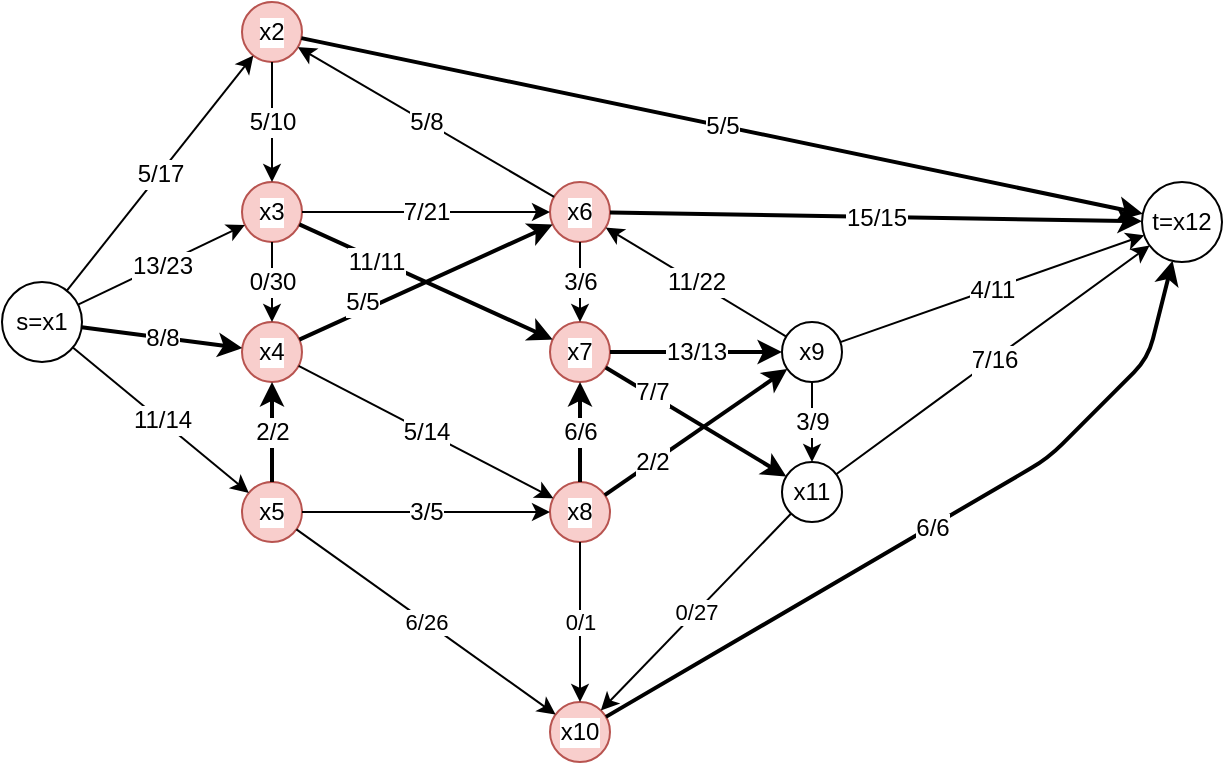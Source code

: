 <mxfile version="13.9.9" type="device"><diagram id="rLqQDBfj-kXCqu5qeH-N" name="Страница 1"><mxGraphModel dx="775" dy="556" grid="1" gridSize="10" guides="1" tooltips="1" connect="1" arrows="1" fold="1" page="1" pageScale="1" pageWidth="827" pageHeight="1169" math="0" shadow="0"><root><mxCell id="0"/><mxCell id="1" parent="0"/><mxCell id="h16cfQ7W_Old1PrBc1P_-1" value="s=x1" style="ellipse;whiteSpace=wrap;html=1;aspect=fixed;fontSize=12;labelBackgroundColor=#ffffff;" parent="1" vertex="1"><mxGeometry x="110" y="270" width="40" height="40" as="geometry"/></mxCell><mxCell id="h16cfQ7W_Old1PrBc1P_-2" value="x2" style="ellipse;whiteSpace=wrap;html=1;aspect=fixed;fontSize=12;labelBackgroundColor=#ffffff;fillColor=#f8cecc;strokeColor=#b85450;" parent="1" vertex="1"><mxGeometry x="230" y="130" width="30" height="30" as="geometry"/></mxCell><mxCell id="h16cfQ7W_Old1PrBc1P_-3" value="x3" style="ellipse;whiteSpace=wrap;html=1;aspect=fixed;fontSize=12;labelBackgroundColor=#ffffff;fillColor=#f8cecc;strokeColor=#b85450;" parent="1" vertex="1"><mxGeometry x="230" y="220" width="30" height="30" as="geometry"/></mxCell><mxCell id="h16cfQ7W_Old1PrBc1P_-4" value="x4" style="ellipse;whiteSpace=wrap;html=1;aspect=fixed;fontSize=12;labelBackgroundColor=#ffffff;fillColor=#f8cecc;strokeColor=#b85450;" parent="1" vertex="1"><mxGeometry x="230" y="290" width="30" height="30" as="geometry"/></mxCell><mxCell id="h16cfQ7W_Old1PrBc1P_-5" value="x5" style="ellipse;whiteSpace=wrap;html=1;aspect=fixed;labelBackgroundColor=#ffffff;fillColor=#f8cecc;strokeColor=#b85450;" parent="1" vertex="1"><mxGeometry x="230" y="370" width="30" height="30" as="geometry"/></mxCell><mxCell id="h16cfQ7W_Old1PrBc1P_-6" value="" style="endArrow=classic;html=1;fontSize=12;labelBackgroundColor=#ffffff;" parent="1" source="h16cfQ7W_Old1PrBc1P_-1" target="h16cfQ7W_Old1PrBc1P_-2" edge="1"><mxGeometry relative="1" as="geometry"><mxPoint x="170" y="280" as="sourcePoint"/><mxPoint x="210" y="310" as="targetPoint"/></mxGeometry></mxCell><mxCell id="h16cfQ7W_Old1PrBc1P_-7" value="5/17" style="edgeLabel;resizable=0;html=1;align=center;verticalAlign=middle;fontSize=12;labelBackgroundColor=#ffffff;" parent="h16cfQ7W_Old1PrBc1P_-6" connectable="0" vertex="1"><mxGeometry relative="1" as="geometry"/></mxCell><mxCell id="h16cfQ7W_Old1PrBc1P_-8" value="" style="endArrow=classic;html=1;fillColor=#f8cecc;fontSize=12;labelBackgroundColor=#ffffff;" parent="1" source="h16cfQ7W_Old1PrBc1P_-1" target="h16cfQ7W_Old1PrBc1P_-3" edge="1"><mxGeometry relative="1" as="geometry"><mxPoint x="100" y="310" as="sourcePoint"/><mxPoint x="200" y="310" as="targetPoint"/></mxGeometry></mxCell><mxCell id="h16cfQ7W_Old1PrBc1P_-9" value="13/23" style="edgeLabel;resizable=0;html=1;align=center;verticalAlign=middle;fontSize=12;labelBackgroundColor=#ffffff;" parent="h16cfQ7W_Old1PrBc1P_-8" connectable="0" vertex="1"><mxGeometry relative="1" as="geometry"/></mxCell><mxCell id="h16cfQ7W_Old1PrBc1P_-10" value="" style="endArrow=classic;html=1;fontSize=12;strokeWidth=2;labelBackgroundColor=#ffffff;" parent="1" source="h16cfQ7W_Old1PrBc1P_-1" target="h16cfQ7W_Old1PrBc1P_-4" edge="1"><mxGeometry relative="1" as="geometry"><mxPoint x="90" y="310" as="sourcePoint"/><mxPoint x="190" y="310" as="targetPoint"/></mxGeometry></mxCell><mxCell id="h16cfQ7W_Old1PrBc1P_-11" value="8/8" style="edgeLabel;resizable=0;html=1;align=center;verticalAlign=middle;fontSize=12;labelBackgroundColor=#ffffff;" parent="h16cfQ7W_Old1PrBc1P_-10" connectable="0" vertex="1"><mxGeometry relative="1" as="geometry"/></mxCell><mxCell id="h16cfQ7W_Old1PrBc1P_-12" value="" style="endArrow=classic;html=1;fontSize=12;labelBackgroundColor=#ffffff;" parent="1" source="h16cfQ7W_Old1PrBc1P_-1" target="h16cfQ7W_Old1PrBc1P_-5" edge="1"><mxGeometry relative="1" as="geometry"><mxPoint x="90" y="310" as="sourcePoint"/><mxPoint x="190" y="310" as="targetPoint"/></mxGeometry></mxCell><mxCell id="h16cfQ7W_Old1PrBc1P_-13" value="11/14" style="edgeLabel;resizable=0;html=1;align=center;verticalAlign=middle;fontSize=12;labelBackgroundColor=#ffffff;" parent="h16cfQ7W_Old1PrBc1P_-12" connectable="0" vertex="1"><mxGeometry relative="1" as="geometry"/></mxCell><mxCell id="h16cfQ7W_Old1PrBc1P_-14" value="" style="endArrow=classic;html=1;fontSize=12;labelBackgroundColor=#ffffff;" parent="1" source="h16cfQ7W_Old1PrBc1P_-2" target="h16cfQ7W_Old1PrBc1P_-3" edge="1"><mxGeometry relative="1" as="geometry"><mxPoint x="250" y="310" as="sourcePoint"/><mxPoint x="350" y="310" as="targetPoint"/></mxGeometry></mxCell><mxCell id="h16cfQ7W_Old1PrBc1P_-15" value="5/10" style="edgeLabel;resizable=0;html=1;align=center;verticalAlign=middle;fontSize=12;labelBackgroundColor=#ffffff;" parent="h16cfQ7W_Old1PrBc1P_-14" connectable="0" vertex="1"><mxGeometry relative="1" as="geometry"/></mxCell><mxCell id="h16cfQ7W_Old1PrBc1P_-17" value="t=x12" style="ellipse;whiteSpace=wrap;html=1;aspect=fixed;fontSize=12;" parent="1" vertex="1"><mxGeometry x="680" y="220" width="40" height="40" as="geometry"/></mxCell><mxCell id="h16cfQ7W_Old1PrBc1P_-18" value="" style="endArrow=classic;html=1;fontSize=12;strokeWidth=2;labelBackgroundColor=#ffffff;" parent="1" source="h16cfQ7W_Old1PrBc1P_-2" target="h16cfQ7W_Old1PrBc1P_-17" edge="1"><mxGeometry relative="1" as="geometry"><mxPoint x="260" y="310" as="sourcePoint"/><mxPoint x="360" y="310" as="targetPoint"/></mxGeometry></mxCell><mxCell id="h16cfQ7W_Old1PrBc1P_-19" value="&lt;font&gt;5/5&lt;/font&gt;" style="edgeLabel;resizable=0;html=1;align=center;verticalAlign=middle;fontSize=12;labelBackgroundColor=#ffffff;" parent="h16cfQ7W_Old1PrBc1P_-18" connectable="0" vertex="1"><mxGeometry relative="1" as="geometry"/></mxCell><mxCell id="h16cfQ7W_Old1PrBc1P_-20" value="" style="endArrow=classic;html=1;fontSize=12;labelBackgroundColor=#ffffff;" parent="1" source="h16cfQ7W_Old1PrBc1P_-3" target="h16cfQ7W_Old1PrBc1P_-4" edge="1"><mxGeometry relative="1" as="geometry"><mxPoint x="260" y="270" as="sourcePoint"/><mxPoint x="360" y="270" as="targetPoint"/></mxGeometry></mxCell><mxCell id="h16cfQ7W_Old1PrBc1P_-21" value="0/30" style="edgeLabel;resizable=0;html=1;align=center;verticalAlign=middle;fontSize=12;labelBackgroundColor=#ffffff;" parent="h16cfQ7W_Old1PrBc1P_-20" connectable="0" vertex="1"><mxGeometry relative="1" as="geometry"/></mxCell><mxCell id="h16cfQ7W_Old1PrBc1P_-22" value="x6" style="ellipse;whiteSpace=wrap;html=1;aspect=fixed;fontSize=12;labelBackgroundColor=#ffffff;fillColor=#f8cecc;strokeColor=#b85450;" parent="1" vertex="1"><mxGeometry x="384" y="220" width="30" height="30" as="geometry"/></mxCell><mxCell id="h16cfQ7W_Old1PrBc1P_-23" value="" style="endArrow=classic;html=1;fillColor=#dae8fc;fontSize=12;labelBackgroundColor=#ffffff;" parent="1" source="h16cfQ7W_Old1PrBc1P_-3" target="h16cfQ7W_Old1PrBc1P_-22" edge="1"><mxGeometry relative="1" as="geometry"><mxPoint x="260" y="270" as="sourcePoint"/><mxPoint x="360" y="270" as="targetPoint"/></mxGeometry></mxCell><mxCell id="h16cfQ7W_Old1PrBc1P_-24" value="7/21" style="edgeLabel;resizable=0;html=1;align=center;verticalAlign=middle;fontSize=12;labelBackgroundColor=#ffffff;" parent="h16cfQ7W_Old1PrBc1P_-23" connectable="0" vertex="1"><mxGeometry relative="1" as="geometry"/></mxCell><mxCell id="h16cfQ7W_Old1PrBc1P_-25" value="x7" style="ellipse;whiteSpace=wrap;html=1;aspect=fixed;fontSize=12;labelBackgroundColor=#ffffff;fillColor=#f8cecc;strokeColor=#b85450;" parent="1" vertex="1"><mxGeometry x="384" y="290" width="30" height="30" as="geometry"/></mxCell><mxCell id="h16cfQ7W_Old1PrBc1P_-26" value="" style="endArrow=classic;html=1;strokeWidth=2;fontSize=12;labelBackgroundColor=#ffffff;" parent="1" source="h16cfQ7W_Old1PrBc1P_-3" target="h16cfQ7W_Old1PrBc1P_-25" edge="1"><mxGeometry relative="1" as="geometry"><mxPoint x="260" y="270" as="sourcePoint"/><mxPoint x="360" y="270" as="targetPoint"/></mxGeometry></mxCell><mxCell id="h16cfQ7W_Old1PrBc1P_-27" value="11/11" style="edgeLabel;resizable=0;html=1;align=center;verticalAlign=middle;fontSize=12;labelBackgroundColor=#ffffff;" parent="h16cfQ7W_Old1PrBc1P_-26" connectable="0" vertex="1"><mxGeometry relative="1" as="geometry"><mxPoint x="-25.07" y="-10.02" as="offset"/></mxGeometry></mxCell><mxCell id="h16cfQ7W_Old1PrBc1P_-28" value="" style="endArrow=classic;html=1;fontSize=12;strokeWidth=2;labelBackgroundColor=#ffffff;" parent="1" source="h16cfQ7W_Old1PrBc1P_-4" target="h16cfQ7W_Old1PrBc1P_-22" edge="1"><mxGeometry relative="1" as="geometry"><mxPoint x="260" y="270" as="sourcePoint"/><mxPoint x="330" y="340" as="targetPoint"/></mxGeometry></mxCell><mxCell id="h16cfQ7W_Old1PrBc1P_-29" value="&lt;font&gt;5/5&lt;/font&gt;" style="edgeLabel;resizable=0;html=1;align=center;verticalAlign=middle;fontSize=12;labelBackgroundColor=#ffffff;" parent="h16cfQ7W_Old1PrBc1P_-28" connectable="0" vertex="1"><mxGeometry relative="1" as="geometry"><mxPoint x="-31.95" y="9.96" as="offset"/></mxGeometry></mxCell><mxCell id="h16cfQ7W_Old1PrBc1P_-32" value="x8" style="ellipse;whiteSpace=wrap;html=1;aspect=fixed;labelBackgroundColor=#ffffff;fillColor=#f8cecc;strokeColor=#b85450;" parent="1" vertex="1"><mxGeometry x="384" y="370" width="30" height="30" as="geometry"/></mxCell><mxCell id="h16cfQ7W_Old1PrBc1P_-37" value="" style="endArrow=classic;html=1;fontSize=12;labelBackgroundColor=#ffffff;" parent="1" source="h16cfQ7W_Old1PrBc1P_-4" target="h16cfQ7W_Old1PrBc1P_-32" edge="1"><mxGeometry relative="1" as="geometry"><mxPoint x="260" y="270" as="sourcePoint"/><mxPoint x="360" y="270" as="targetPoint"/></mxGeometry></mxCell><mxCell id="h16cfQ7W_Old1PrBc1P_-38" value="&lt;font&gt;5/14&lt;/font&gt;" style="edgeLabel;resizable=0;html=1;align=center;verticalAlign=middle;fontSize=12;labelBackgroundColor=#ffffff;" parent="h16cfQ7W_Old1PrBc1P_-37" connectable="0" vertex="1"><mxGeometry relative="1" as="geometry"/></mxCell><mxCell id="h16cfQ7W_Old1PrBc1P_-39" value="" style="endArrow=classic;html=1;fontSize=12;strokeWidth=2;labelBackgroundColor=#ffffff;" parent="1" source="h16cfQ7W_Old1PrBc1P_-5" target="h16cfQ7W_Old1PrBc1P_-4" edge="1"><mxGeometry relative="1" as="geometry"><mxPoint x="260" y="270" as="sourcePoint"/><mxPoint x="360" y="270" as="targetPoint"/></mxGeometry></mxCell><mxCell id="h16cfQ7W_Old1PrBc1P_-40" value="2/2" style="edgeLabel;resizable=0;html=1;align=center;verticalAlign=middle;fontSize=12;labelBackgroundColor=#ffffff;" parent="h16cfQ7W_Old1PrBc1P_-39" connectable="0" vertex="1"><mxGeometry relative="1" as="geometry"/></mxCell><mxCell id="h16cfQ7W_Old1PrBc1P_-41" value="" style="endArrow=classic;html=1;fontSize=12;labelBackgroundColor=#ffffff;" parent="1" source="h16cfQ7W_Old1PrBc1P_-5" target="h16cfQ7W_Old1PrBc1P_-32" edge="1"><mxGeometry relative="1" as="geometry"><mxPoint x="260" y="270" as="sourcePoint"/><mxPoint x="360" y="270" as="targetPoint"/></mxGeometry></mxCell><mxCell id="h16cfQ7W_Old1PrBc1P_-42" value="3/5" style="edgeLabel;resizable=0;html=1;align=center;verticalAlign=middle;fontSize=12;labelBackgroundColor=#ffffff;" parent="h16cfQ7W_Old1PrBc1P_-41" connectable="0" vertex="1"><mxGeometry relative="1" as="geometry"/></mxCell><mxCell id="h16cfQ7W_Old1PrBc1P_-43" value="x10" style="ellipse;whiteSpace=wrap;html=1;aspect=fixed;labelBackgroundColor=#ffffff;fillColor=#f8cecc;strokeColor=#b85450;" parent="1" vertex="1"><mxGeometry x="384" y="480" width="30" height="30" as="geometry"/></mxCell><mxCell id="h16cfQ7W_Old1PrBc1P_-44" value="" style="endArrow=classic;html=1;labelBackgroundColor=#ffffff;" parent="1" source="h16cfQ7W_Old1PrBc1P_-5" target="h16cfQ7W_Old1PrBc1P_-43" edge="1"><mxGeometry relative="1" as="geometry"><mxPoint x="250" y="310" as="sourcePoint"/><mxPoint x="350" y="310" as="targetPoint"/></mxGeometry></mxCell><mxCell id="h16cfQ7W_Old1PrBc1P_-45" value="6/26" style="edgeLabel;resizable=0;html=1;align=center;verticalAlign=middle;labelBackgroundColor=#ffffff;" parent="h16cfQ7W_Old1PrBc1P_-44" connectable="0" vertex="1"><mxGeometry relative="1" as="geometry"/></mxCell><mxCell id="h16cfQ7W_Old1PrBc1P_-46" value="" style="endArrow=classic;html=1;fontSize=12;labelBackgroundColor=#ffffff;" parent="1" source="h16cfQ7W_Old1PrBc1P_-22" target="h16cfQ7W_Old1PrBc1P_-2" edge="1"><mxGeometry relative="1" as="geometry"><mxPoint x="250" y="310" as="sourcePoint"/><mxPoint x="350" y="310" as="targetPoint"/></mxGeometry></mxCell><mxCell id="h16cfQ7W_Old1PrBc1P_-47" value="&lt;font&gt;5/8&lt;/font&gt;" style="edgeLabel;resizable=0;html=1;align=center;verticalAlign=middle;fontSize=12;labelBackgroundColor=#ffffff;" parent="h16cfQ7W_Old1PrBc1P_-46" connectable="0" vertex="1"><mxGeometry relative="1" as="geometry"/></mxCell><mxCell id="h16cfQ7W_Old1PrBc1P_-48" value="" style="endArrow=classic;html=1;fontSize=12;labelBackgroundColor=#ffffff;" parent="1" source="h16cfQ7W_Old1PrBc1P_-22" target="h16cfQ7W_Old1PrBc1P_-25" edge="1"><mxGeometry relative="1" as="geometry"><mxPoint x="250" y="310" as="sourcePoint"/><mxPoint x="350" y="310" as="targetPoint"/></mxGeometry></mxCell><mxCell id="h16cfQ7W_Old1PrBc1P_-49" value="3/6" style="edgeLabel;resizable=0;html=1;align=center;verticalAlign=middle;fontSize=12;labelBackgroundColor=#ffffff;" parent="h16cfQ7W_Old1PrBc1P_-48" connectable="0" vertex="1"><mxGeometry relative="1" as="geometry"/></mxCell><mxCell id="h16cfQ7W_Old1PrBc1P_-50" value="" style="endArrow=classic;html=1;fontSize=12;labelBackgroundColor=#ffffff;strokeWidth=2;" parent="1" source="h16cfQ7W_Old1PrBc1P_-22" target="h16cfQ7W_Old1PrBc1P_-17" edge="1"><mxGeometry relative="1" as="geometry"><mxPoint x="250" y="310" as="sourcePoint"/><mxPoint x="350" y="310" as="targetPoint"/></mxGeometry></mxCell><mxCell id="h16cfQ7W_Old1PrBc1P_-51" value="15/15" style="edgeLabel;resizable=0;html=1;align=center;verticalAlign=middle;fontSize=12;labelBackgroundColor=#ffffff;" parent="h16cfQ7W_Old1PrBc1P_-50" connectable="0" vertex="1"><mxGeometry relative="1" as="geometry"/></mxCell><mxCell id="h16cfQ7W_Old1PrBc1P_-52" value="x9" style="ellipse;whiteSpace=wrap;html=1;aspect=fixed;fontSize=12;labelBackgroundColor=#ffffff;" parent="1" vertex="1"><mxGeometry x="500" y="290" width="30" height="30" as="geometry"/></mxCell><mxCell id="h16cfQ7W_Old1PrBc1P_-53" value="" style="endArrow=classic;html=1;fontSize=12;labelBackgroundColor=#ffffff;strokeWidth=2;" parent="1" source="h16cfQ7W_Old1PrBc1P_-25" target="h16cfQ7W_Old1PrBc1P_-52" edge="1"><mxGeometry relative="1" as="geometry"><mxPoint x="440" y="310" as="sourcePoint"/><mxPoint x="540" y="310" as="targetPoint"/></mxGeometry></mxCell><mxCell id="h16cfQ7W_Old1PrBc1P_-54" value="13/13" style="edgeLabel;resizable=0;html=1;align=center;verticalAlign=middle;fontSize=12;labelBackgroundColor=#ffffff;" parent="h16cfQ7W_Old1PrBc1P_-53" connectable="0" vertex="1"><mxGeometry relative="1" as="geometry"/></mxCell><mxCell id="h16cfQ7W_Old1PrBc1P_-55" value="x11" style="ellipse;whiteSpace=wrap;html=1;aspect=fixed;fontSize=12;labelBackgroundColor=#ffffff;" parent="1" vertex="1"><mxGeometry x="500" y="360" width="30" height="30" as="geometry"/></mxCell><mxCell id="h16cfQ7W_Old1PrBc1P_-56" value="" style="endArrow=classic;html=1;fontSize=12;labelBackgroundColor=#ffffff;strokeWidth=2;" parent="1" source="h16cfQ7W_Old1PrBc1P_-25" target="h16cfQ7W_Old1PrBc1P_-55" edge="1"><mxGeometry relative="1" as="geometry"><mxPoint x="440" y="310" as="sourcePoint"/><mxPoint x="540" y="310" as="targetPoint"/></mxGeometry></mxCell><mxCell id="h16cfQ7W_Old1PrBc1P_-57" value="&lt;font&gt;7/7&lt;/font&gt;" style="edgeLabel;resizable=0;html=1;align=center;verticalAlign=middle;fontSize=12;labelBackgroundColor=#ffffff;" parent="h16cfQ7W_Old1PrBc1P_-56" connectable="0" vertex="1"><mxGeometry relative="1" as="geometry"><mxPoint x="-21.92" y="-14.94" as="offset"/></mxGeometry></mxCell><mxCell id="h16cfQ7W_Old1PrBc1P_-58" value="" style="endArrow=classic;html=1;fontSize=12;labelBackgroundColor=#ffffff;strokeWidth=2;" parent="1" source="h16cfQ7W_Old1PrBc1P_-32" target="h16cfQ7W_Old1PrBc1P_-25" edge="1"><mxGeometry relative="1" as="geometry"><mxPoint x="440" y="310" as="sourcePoint"/><mxPoint x="540" y="310" as="targetPoint"/></mxGeometry></mxCell><mxCell id="h16cfQ7W_Old1PrBc1P_-59" value="&lt;font&gt;6/6&lt;/font&gt;" style="edgeLabel;resizable=0;html=1;align=center;verticalAlign=middle;fontSize=12;labelBackgroundColor=#ffffff;" parent="h16cfQ7W_Old1PrBc1P_-58" connectable="0" vertex="1"><mxGeometry relative="1" as="geometry"/></mxCell><mxCell id="h16cfQ7W_Old1PrBc1P_-60" value="" style="endArrow=classic;html=1;fontSize=12;strokeWidth=2;labelBackgroundColor=#ffffff;" parent="1" source="h16cfQ7W_Old1PrBc1P_-32" target="h16cfQ7W_Old1PrBc1P_-52" edge="1"><mxGeometry relative="1" as="geometry"><mxPoint x="440" y="300" as="sourcePoint"/><mxPoint x="540" y="300" as="targetPoint"/></mxGeometry></mxCell><mxCell id="h16cfQ7W_Old1PrBc1P_-61" value="2/2" style="edgeLabel;resizable=0;html=1;align=center;verticalAlign=middle;fontSize=12;labelBackgroundColor=#ffffff;" parent="h16cfQ7W_Old1PrBc1P_-60" connectable="0" vertex="1"><mxGeometry relative="1" as="geometry"><mxPoint x="-21.92" y="14.94" as="offset"/></mxGeometry></mxCell><mxCell id="h16cfQ7W_Old1PrBc1P_-62" value="" style="endArrow=classic;html=1;strokeColor=#000000;labelBackgroundColor=#ffffff;" parent="1" source="h16cfQ7W_Old1PrBc1P_-32" target="h16cfQ7W_Old1PrBc1P_-43" edge="1"><mxGeometry relative="1" as="geometry"><mxPoint x="440" y="350" as="sourcePoint"/><mxPoint x="540" y="350" as="targetPoint"/></mxGeometry></mxCell><mxCell id="h16cfQ7W_Old1PrBc1P_-63" value="0/1" style="edgeLabel;resizable=0;html=1;align=center;verticalAlign=middle;labelBackgroundColor=#ffffff;" parent="h16cfQ7W_Old1PrBc1P_-62" connectable="0" vertex="1"><mxGeometry relative="1" as="geometry"/></mxCell><mxCell id="h16cfQ7W_Old1PrBc1P_-64" value="" style="endArrow=classic;html=1;fontSize=12;labelBackgroundColor=#ffffff;" parent="1" source="h16cfQ7W_Old1PrBc1P_-52" target="h16cfQ7W_Old1PrBc1P_-22" edge="1"><mxGeometry relative="1" as="geometry"><mxPoint x="460" y="300" as="sourcePoint"/><mxPoint x="560" y="300" as="targetPoint"/></mxGeometry></mxCell><mxCell id="h16cfQ7W_Old1PrBc1P_-65" value="11/22" style="edgeLabel;resizable=0;html=1;align=center;verticalAlign=middle;fontSize=12;labelBackgroundColor=#ffffff;" parent="h16cfQ7W_Old1PrBc1P_-64" connectable="0" vertex="1"><mxGeometry relative="1" as="geometry"/></mxCell><mxCell id="h16cfQ7W_Old1PrBc1P_-66" value="" style="endArrow=classic;html=1;strokeColor=#000000;fontSize=12;labelBackgroundColor=#ffffff;" parent="1" source="h16cfQ7W_Old1PrBc1P_-52" target="h16cfQ7W_Old1PrBc1P_-55" edge="1"><mxGeometry relative="1" as="geometry"><mxPoint x="460" y="300" as="sourcePoint"/><mxPoint x="560" y="300" as="targetPoint"/></mxGeometry></mxCell><mxCell id="h16cfQ7W_Old1PrBc1P_-67" value="3/9" style="edgeLabel;resizable=0;html=1;align=center;verticalAlign=middle;fontSize=12;labelBackgroundColor=#ffffff;" parent="h16cfQ7W_Old1PrBc1P_-66" connectable="0" vertex="1"><mxGeometry relative="1" as="geometry"/></mxCell><mxCell id="h16cfQ7W_Old1PrBc1P_-68" value="" style="endArrow=classic;html=1;fontSize=12;labelBackgroundColor=#ffffff;" parent="1" source="h16cfQ7W_Old1PrBc1P_-52" target="h16cfQ7W_Old1PrBc1P_-17" edge="1"><mxGeometry relative="1" as="geometry"><mxPoint x="460" y="300" as="sourcePoint"/><mxPoint x="560" y="300" as="targetPoint"/></mxGeometry></mxCell><mxCell id="h16cfQ7W_Old1PrBc1P_-69" value="4/11" style="edgeLabel;resizable=0;html=1;align=center;verticalAlign=middle;fontSize=12;labelBackgroundColor=#ffffff;" parent="h16cfQ7W_Old1PrBc1P_-68" connectable="0" vertex="1"><mxGeometry relative="1" as="geometry"/></mxCell><mxCell id="h16cfQ7W_Old1PrBc1P_-70" value="" style="endArrow=classic;html=1;labelBackgroundColor=#ffffff;strokeWidth=2;" parent="1" source="h16cfQ7W_Old1PrBc1P_-43" target="h16cfQ7W_Old1PrBc1P_-17" edge="1"><mxGeometry relative="1" as="geometry"><mxPoint x="434.13" y="504.231" as="sourcePoint"/><mxPoint x="709.995" y="265.77" as="targetPoint"/><Array as="points"><mxPoint x="633.04" y="358.11"/><mxPoint x="683.04" y="308.11"/></Array></mxGeometry></mxCell><mxCell id="h16cfQ7W_Old1PrBc1P_-71" value="6/6" style="edgeLabel;resizable=0;html=1;align=center;verticalAlign=middle;fontSize=12;labelBackgroundColor=#ffffff;" parent="h16cfQ7W_Old1PrBc1P_-70" connectable="0" vertex="1"><mxGeometry relative="1" as="geometry"/></mxCell><mxCell id="h16cfQ7W_Old1PrBc1P_-72" value="" style="endArrow=classic;html=1;strokeColor=#000000;labelBackgroundColor=#ffffff;" parent="1" source="h16cfQ7W_Old1PrBc1P_-55" target="h16cfQ7W_Old1PrBc1P_-43" edge="1"><mxGeometry relative="1" as="geometry"><mxPoint x="400" y="300" as="sourcePoint"/><mxPoint x="500" y="300" as="targetPoint"/></mxGeometry></mxCell><mxCell id="h16cfQ7W_Old1PrBc1P_-73" value="0/27" style="edgeLabel;resizable=0;html=1;align=center;verticalAlign=middle;labelBackgroundColor=#ffffff;" parent="h16cfQ7W_Old1PrBc1P_-72" connectable="0" vertex="1"><mxGeometry relative="1" as="geometry"/></mxCell><mxCell id="h16cfQ7W_Old1PrBc1P_-74" value="" style="endArrow=classic;html=1;fontSize=12;labelBackgroundColor=#ffffff;" parent="1" source="h16cfQ7W_Old1PrBc1P_-55" target="h16cfQ7W_Old1PrBc1P_-17" edge="1"><mxGeometry relative="1" as="geometry"><mxPoint x="400" y="300" as="sourcePoint"/><mxPoint x="500" y="300" as="targetPoint"/><Array as="points"><mxPoint x="590" y="320"/></Array></mxGeometry></mxCell><mxCell id="h16cfQ7W_Old1PrBc1P_-75" value="&lt;font&gt;7/16&lt;/font&gt;" style="edgeLabel;resizable=0;html=1;align=center;verticalAlign=middle;fontSize=12;labelBackgroundColor=#ffffff;" parent="h16cfQ7W_Old1PrBc1P_-74" connectable="0" vertex="1"><mxGeometry relative="1" as="geometry"/></mxCell></root></mxGraphModel></diagram></mxfile>
